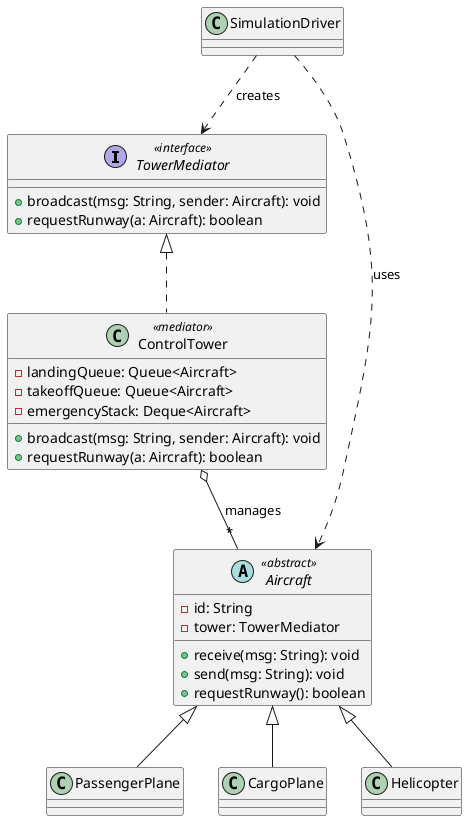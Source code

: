 @startuml

interface TowerMediator <<interface>> {
  + broadcast(msg: String, sender: Aircraft): void
  + requestRunway(a: Aircraft): boolean
}

abstract class Aircraft <<abstract>> {
  - id: String
  - tower: TowerMediator
  + receive(msg: String): void
  + send(msg: String): void
  + requestRunway(): boolean
}

class ControlTower <<mediator>> {
  - landingQueue: Queue<Aircraft>
  - takeoffQueue: Queue<Aircraft>
  - emergencyStack: Deque<Aircraft>
  + broadcast(msg: String, sender: Aircraft): void
  + requestRunway(a: Aircraft): boolean
}

class PassengerPlane
class CargoPlane
class Helicopter
class SimulationDriver

TowerMediator <|.. ControlTower
Aircraft <|-- PassengerPlane
Aircraft <|-- CargoPlane
Aircraft <|-- Helicopter

ControlTower o-- "*" Aircraft : manages

SimulationDriver ..> TowerMediator : creates
SimulationDriver ..> Aircraft : uses

@enduml